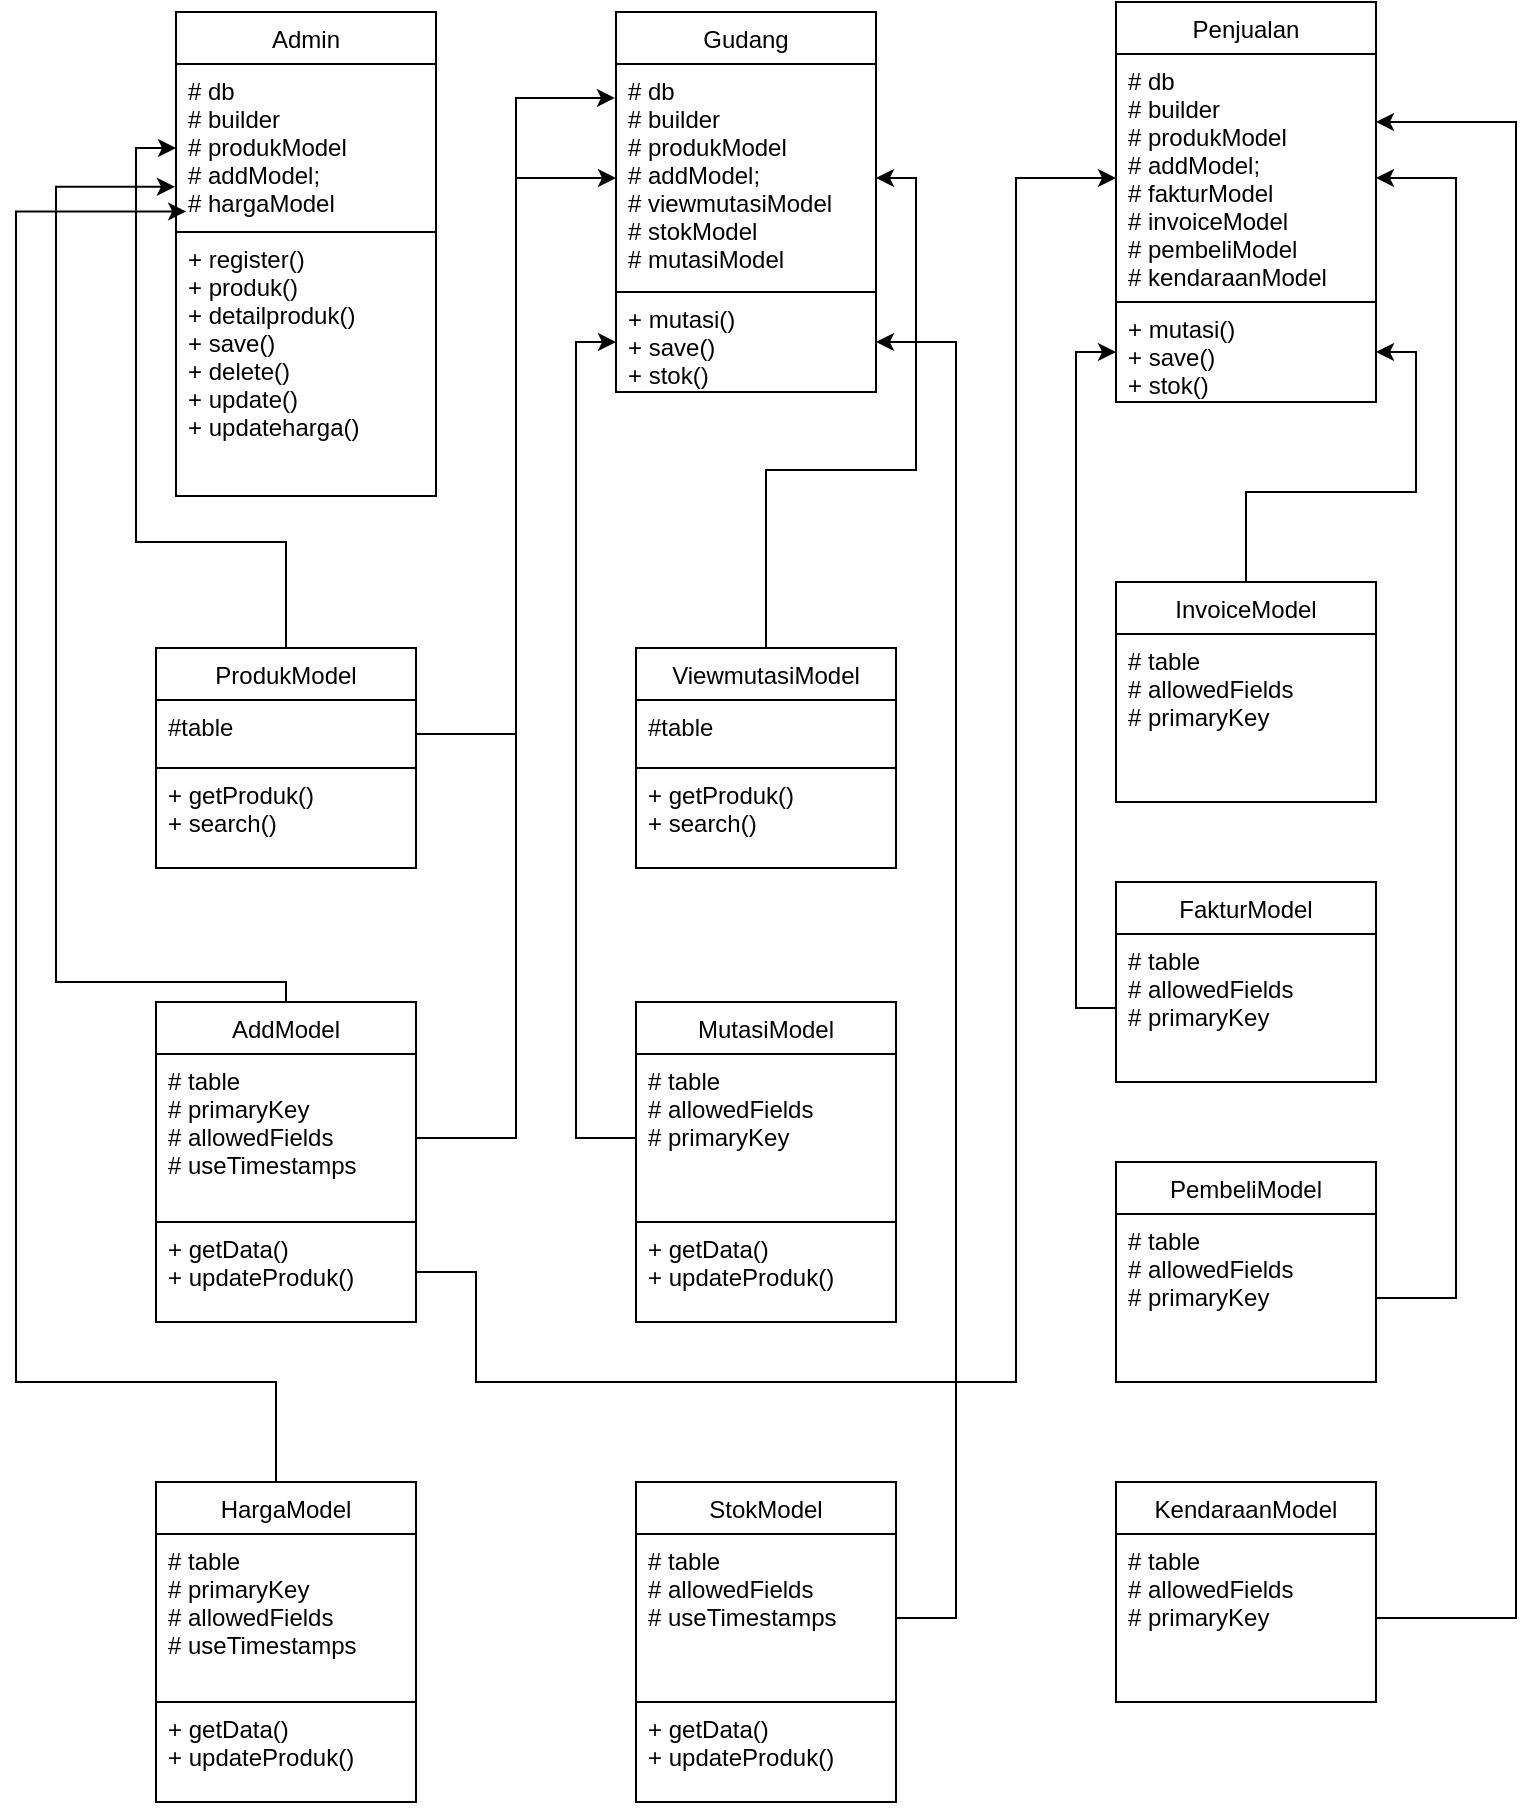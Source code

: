 <mxfile version="14.2.3" type="github">
  <diagram id="ZadvVQZouZqxKDmo43id" name="Page-1">
    <mxGraphModel dx="975" dy="430" grid="1" gridSize="10" guides="1" tooltips="1" connect="1" arrows="1" fold="1" page="1" pageScale="1" pageWidth="850" pageHeight="1100" math="0" shadow="0">
      <root>
        <mxCell id="0" />
        <mxCell id="1" parent="0" />
        <mxCell id="zm9BK-51ZprV-HkFFLnc-1" value="Admin" style="swimlane;fontStyle=0;childLayout=stackLayout;horizontal=1;startSize=26;fillColor=none;horizontalStack=0;resizeParent=1;resizeParentMax=0;resizeLast=0;collapsible=1;marginBottom=0;" parent="1" vertex="1">
          <mxGeometry x="130" y="65" width="130" height="242" as="geometry" />
        </mxCell>
        <mxCell id="zm9BK-51ZprV-HkFFLnc-2" value="# db&#xa;# builder&#xa;# produkModel&#xa;# addModel;&#xa;# hargaModel" style="text;strokeColor=none;fillColor=none;align=left;verticalAlign=top;spacingLeft=4;spacingRight=4;overflow=hidden;rotatable=0;points=[[0,0.5],[1,0.5]];portConstraint=eastwest;" parent="zm9BK-51ZprV-HkFFLnc-1" vertex="1">
          <mxGeometry y="26" width="130" height="84" as="geometry" />
        </mxCell>
        <mxCell id="zm9BK-51ZprV-HkFFLnc-4" value="+ register()&#xa;+ produk()&#xa;+ detailproduk()&#xa;+ save()&#xa;+ delete()&#xa;+ update()&#xa;+ updateharga()" style="text;fillColor=none;align=left;verticalAlign=top;spacingLeft=4;spacingRight=4;overflow=hidden;rotatable=0;points=[[0,0.5],[1,0.5]];portConstraint=eastwest;strokeColor=#000000;" parent="zm9BK-51ZprV-HkFFLnc-1" vertex="1">
          <mxGeometry y="110" width="130" height="132" as="geometry" />
        </mxCell>
        <mxCell id="zm9BK-51ZprV-HkFFLnc-5" value="Gudang" style="swimlane;fontStyle=0;childLayout=stackLayout;horizontal=1;startSize=26;fillColor=none;horizontalStack=0;resizeParent=1;resizeParentMax=0;resizeLast=0;collapsible=1;marginBottom=0;" parent="1" vertex="1">
          <mxGeometry x="350" y="65" width="130" height="190" as="geometry" />
        </mxCell>
        <mxCell id="zm9BK-51ZprV-HkFFLnc-6" value="# db&#xa;# builder&#xa;# produkModel&#xa;# addModel;&#xa;# viewmutasiModel&#xa;# stokModel&#xa;# mutasiModel" style="text;strokeColor=none;fillColor=none;align=left;verticalAlign=top;spacingLeft=4;spacingRight=4;overflow=hidden;rotatable=0;points=[[0,0.5],[1,0.5]];portConstraint=eastwest;" parent="zm9BK-51ZprV-HkFFLnc-5" vertex="1">
          <mxGeometry y="26" width="130" height="114" as="geometry" />
        </mxCell>
        <mxCell id="zm9BK-51ZprV-HkFFLnc-7" value="+ mutasi()&#xa;+ save()&#xa;+ stok()" style="text;fillColor=none;align=left;verticalAlign=top;spacingLeft=4;spacingRight=4;overflow=hidden;rotatable=0;points=[[0,0.5],[1,0.5]];portConstraint=eastwest;strokeColor=#000000;" parent="zm9BK-51ZprV-HkFFLnc-5" vertex="1">
          <mxGeometry y="140" width="130" height="50" as="geometry" />
        </mxCell>
        <mxCell id="zm9BK-51ZprV-HkFFLnc-9" value="Penjualan" style="swimlane;fontStyle=0;childLayout=stackLayout;horizontal=1;startSize=26;fillColor=none;horizontalStack=0;resizeParent=1;resizeParentMax=0;resizeLast=0;collapsible=1;marginBottom=0;" parent="1" vertex="1">
          <mxGeometry x="600" y="60" width="130" height="200" as="geometry" />
        </mxCell>
        <mxCell id="zm9BK-51ZprV-HkFFLnc-10" value="# db&#xa;# builder&#xa;# produkModel&#xa;# addModel;&#xa;# fakturModel&#xa;# invoiceModel&#xa;# pembeliModel&#xa;# kendaraanModel" style="text;strokeColor=none;fillColor=none;align=left;verticalAlign=top;spacingLeft=4;spacingRight=4;overflow=hidden;rotatable=0;points=[[0,0.5],[1,0.5]];portConstraint=eastwest;" parent="zm9BK-51ZprV-HkFFLnc-9" vertex="1">
          <mxGeometry y="26" width="130" height="124" as="geometry" />
        </mxCell>
        <mxCell id="zm9BK-51ZprV-HkFFLnc-11" value="+ mutasi()&#xa;+ save()&#xa;+ stok()" style="text;fillColor=none;align=left;verticalAlign=top;spacingLeft=4;spacingRight=4;overflow=hidden;rotatable=0;points=[[0,0.5],[1,0.5]];portConstraint=eastwest;strokeColor=#000000;" parent="zm9BK-51ZprV-HkFFLnc-9" vertex="1">
          <mxGeometry y="150" width="130" height="50" as="geometry" />
        </mxCell>
        <mxCell id="zm9BK-51ZprV-HkFFLnc-55" style="edgeStyle=orthogonalEdgeStyle;rounded=0;orthogonalLoop=1;jettySize=auto;html=1;exitX=0.5;exitY=0;exitDx=0;exitDy=0;" parent="1" source="zm9BK-51ZprV-HkFFLnc-12" target="zm9BK-51ZprV-HkFFLnc-2" edge="1">
          <mxGeometry relative="1" as="geometry">
            <Array as="points">
              <mxPoint x="185" y="330" />
              <mxPoint x="110" y="330" />
              <mxPoint x="110" y="133" />
            </Array>
          </mxGeometry>
        </mxCell>
        <mxCell id="zm9BK-51ZprV-HkFFLnc-12" value="ProdukModel" style="swimlane;fontStyle=0;childLayout=stackLayout;horizontal=1;startSize=26;fillColor=none;horizontalStack=0;resizeParent=1;resizeParentMax=0;resizeLast=0;collapsible=1;marginBottom=0;" parent="1" vertex="1">
          <mxGeometry x="120" y="383" width="130" height="110" as="geometry" />
        </mxCell>
        <mxCell id="zm9BK-51ZprV-HkFFLnc-13" value="#table" style="text;strokeColor=none;fillColor=none;align=left;verticalAlign=top;spacingLeft=4;spacingRight=4;overflow=hidden;rotatable=0;points=[[0,0.5],[1,0.5]];portConstraint=eastwest;" parent="zm9BK-51ZprV-HkFFLnc-12" vertex="1">
          <mxGeometry y="26" width="130" height="34" as="geometry" />
        </mxCell>
        <mxCell id="zm9BK-51ZprV-HkFFLnc-14" value="+ getProduk()&#xa;+ search()&#xa;" style="text;fillColor=none;align=left;verticalAlign=top;spacingLeft=4;spacingRight=4;overflow=hidden;rotatable=0;points=[[0,0.5],[1,0.5]];portConstraint=eastwest;strokeColor=#000000;" parent="zm9BK-51ZprV-HkFFLnc-12" vertex="1">
          <mxGeometry y="60" width="130" height="50" as="geometry" />
        </mxCell>
        <mxCell id="zm9BK-51ZprV-HkFFLnc-56" style="edgeStyle=orthogonalEdgeStyle;rounded=0;orthogonalLoop=1;jettySize=auto;html=1;exitX=0.5;exitY=0;exitDx=0;exitDy=0;entryX=-0.004;entryY=0.731;entryDx=0;entryDy=0;entryPerimeter=0;" parent="1" source="zm9BK-51ZprV-HkFFLnc-16" target="zm9BK-51ZprV-HkFFLnc-2" edge="1">
          <mxGeometry relative="1" as="geometry">
            <Array as="points">
              <mxPoint x="185" y="550" />
              <mxPoint x="70" y="550" />
              <mxPoint x="70" y="152" />
            </Array>
          </mxGeometry>
        </mxCell>
        <mxCell id="zm9BK-51ZprV-HkFFLnc-16" value="AddModel" style="swimlane;fontStyle=0;childLayout=stackLayout;horizontal=1;startSize=26;fillColor=none;horizontalStack=0;resizeParent=1;resizeParentMax=0;resizeLast=0;collapsible=1;marginBottom=0;" parent="1" vertex="1">
          <mxGeometry x="120" y="560" width="130" height="160" as="geometry" />
        </mxCell>
        <mxCell id="zm9BK-51ZprV-HkFFLnc-17" value="# table&#xa;# primaryKey&#xa;# allowedFields&#xa;# useTimestamps" style="text;strokeColor=none;fillColor=none;align=left;verticalAlign=top;spacingLeft=4;spacingRight=4;overflow=hidden;rotatable=0;points=[[0,0.5],[1,0.5]];portConstraint=eastwest;" parent="zm9BK-51ZprV-HkFFLnc-16" vertex="1">
          <mxGeometry y="26" width="130" height="84" as="geometry" />
        </mxCell>
        <mxCell id="zm9BK-51ZprV-HkFFLnc-18" value="+ getData()&#xa;+ updateProduk()&#xa;" style="text;fillColor=none;align=left;verticalAlign=top;spacingLeft=4;spacingRight=4;overflow=hidden;rotatable=0;points=[[0,0.5],[1,0.5]];portConstraint=eastwest;strokeColor=#000000;" parent="zm9BK-51ZprV-HkFFLnc-16" vertex="1">
          <mxGeometry y="110" width="130" height="50" as="geometry" />
        </mxCell>
        <mxCell id="zm9BK-51ZprV-HkFFLnc-60" style="edgeStyle=orthogonalEdgeStyle;rounded=0;orthogonalLoop=1;jettySize=auto;html=1;exitX=0.5;exitY=0;exitDx=0;exitDy=0;" parent="1" source="zm9BK-51ZprV-HkFFLnc-26" target="zm9BK-51ZprV-HkFFLnc-6" edge="1">
          <mxGeometry relative="1" as="geometry" />
        </mxCell>
        <mxCell id="zm9BK-51ZprV-HkFFLnc-26" value="ViewmutasiModel" style="swimlane;fontStyle=0;childLayout=stackLayout;horizontal=1;startSize=26;fillColor=none;horizontalStack=0;resizeParent=1;resizeParentMax=0;resizeLast=0;collapsible=1;marginBottom=0;" parent="1" vertex="1">
          <mxGeometry x="360" y="383" width="130" height="110" as="geometry" />
        </mxCell>
        <mxCell id="zm9BK-51ZprV-HkFFLnc-27" value="#table" style="text;strokeColor=none;fillColor=none;align=left;verticalAlign=top;spacingLeft=4;spacingRight=4;overflow=hidden;rotatable=0;points=[[0,0.5],[1,0.5]];portConstraint=eastwest;" parent="zm9BK-51ZprV-HkFFLnc-26" vertex="1">
          <mxGeometry y="26" width="130" height="34" as="geometry" />
        </mxCell>
        <mxCell id="zm9BK-51ZprV-HkFFLnc-28" value="+ getProduk()&#xa;+ search()&#xa;" style="text;fillColor=none;align=left;verticalAlign=top;spacingLeft=4;spacingRight=4;overflow=hidden;rotatable=0;points=[[0,0.5],[1,0.5]];portConstraint=eastwest;strokeColor=#000000;" parent="zm9BK-51ZprV-HkFFLnc-26" vertex="1">
          <mxGeometry y="60" width="130" height="50" as="geometry" />
        </mxCell>
        <mxCell id="zm9BK-51ZprV-HkFFLnc-29" value="StokModel" style="swimlane;fontStyle=0;childLayout=stackLayout;horizontal=1;startSize=26;fillColor=none;horizontalStack=0;resizeParent=1;resizeParentMax=0;resizeLast=0;collapsible=1;marginBottom=0;" parent="1" vertex="1">
          <mxGeometry x="360" y="800" width="130" height="160" as="geometry" />
        </mxCell>
        <mxCell id="zm9BK-51ZprV-HkFFLnc-30" value="# table&#xa;# allowedFields&#xa;# useTimestamps" style="text;strokeColor=none;fillColor=none;align=left;verticalAlign=top;spacingLeft=4;spacingRight=4;overflow=hidden;rotatable=0;points=[[0,0.5],[1,0.5]];portConstraint=eastwest;" parent="zm9BK-51ZprV-HkFFLnc-29" vertex="1">
          <mxGeometry y="26" width="130" height="84" as="geometry" />
        </mxCell>
        <mxCell id="zm9BK-51ZprV-HkFFLnc-31" value="+ getData()&#xa;+ updateProduk()&#xa;" style="text;fillColor=none;align=left;verticalAlign=top;spacingLeft=4;spacingRight=4;overflow=hidden;rotatable=0;points=[[0,0.5],[1,0.5]];portConstraint=eastwest;strokeColor=#000000;" parent="zm9BK-51ZprV-HkFFLnc-29" vertex="1">
          <mxGeometry y="110" width="130" height="50" as="geometry" />
        </mxCell>
        <mxCell id="zm9BK-51ZprV-HkFFLnc-32" value="MutasiModel" style="swimlane;fontStyle=0;childLayout=stackLayout;horizontal=1;startSize=26;fillColor=none;horizontalStack=0;resizeParent=1;resizeParentMax=0;resizeLast=0;collapsible=1;marginBottom=0;" parent="1" vertex="1">
          <mxGeometry x="360" y="560" width="130" height="160" as="geometry" />
        </mxCell>
        <mxCell id="zm9BK-51ZprV-HkFFLnc-33" value="# table&#xa;# allowedFields&#xa;# primaryKey" style="text;strokeColor=none;fillColor=none;align=left;verticalAlign=top;spacingLeft=4;spacingRight=4;overflow=hidden;rotatable=0;points=[[0,0.5],[1,0.5]];portConstraint=eastwest;" parent="zm9BK-51ZprV-HkFFLnc-32" vertex="1">
          <mxGeometry y="26" width="130" height="84" as="geometry" />
        </mxCell>
        <mxCell id="zm9BK-51ZprV-HkFFLnc-34" value="+ getData()&#xa;+ updateProduk()&#xa;" style="text;fillColor=none;align=left;verticalAlign=top;spacingLeft=4;spacingRight=4;overflow=hidden;rotatable=0;points=[[0,0.5],[1,0.5]];portConstraint=eastwest;strokeColor=#000000;" parent="zm9BK-51ZprV-HkFFLnc-32" vertex="1">
          <mxGeometry y="110" width="130" height="50" as="geometry" />
        </mxCell>
        <mxCell id="zm9BK-51ZprV-HkFFLnc-35" value="FakturModel" style="swimlane;fontStyle=0;childLayout=stackLayout;horizontal=1;startSize=26;fillColor=none;horizontalStack=0;resizeParent=1;resizeParentMax=0;resizeLast=0;collapsible=1;marginBottom=0;" parent="1" vertex="1">
          <mxGeometry x="600" y="500" width="130" height="100" as="geometry" />
        </mxCell>
        <mxCell id="zm9BK-51ZprV-HkFFLnc-36" value="# table&#xa;# allowedFields&#xa;# primaryKey" style="text;strokeColor=none;fillColor=none;align=left;verticalAlign=top;spacingLeft=4;spacingRight=4;overflow=hidden;rotatable=0;points=[[0,0.5],[1,0.5]];portConstraint=eastwest;" parent="zm9BK-51ZprV-HkFFLnc-35" vertex="1">
          <mxGeometry y="26" width="130" height="74" as="geometry" />
        </mxCell>
        <mxCell id="zm9BK-51ZprV-HkFFLnc-38" value="KendaraanModel" style="swimlane;fontStyle=0;childLayout=stackLayout;horizontal=1;startSize=26;fillColor=none;horizontalStack=0;resizeParent=1;resizeParentMax=0;resizeLast=0;collapsible=1;marginBottom=0;" parent="1" vertex="1">
          <mxGeometry x="600" y="800" width="130" height="110" as="geometry" />
        </mxCell>
        <mxCell id="zm9BK-51ZprV-HkFFLnc-39" value="# table&#xa;# allowedFields&#xa;# primaryKey" style="text;strokeColor=none;fillColor=none;align=left;verticalAlign=top;spacingLeft=4;spacingRight=4;overflow=hidden;rotatable=0;points=[[0,0.5],[1,0.5]];portConstraint=eastwest;" parent="zm9BK-51ZprV-HkFFLnc-38" vertex="1">
          <mxGeometry y="26" width="130" height="84" as="geometry" />
        </mxCell>
        <mxCell id="zm9BK-51ZprV-HkFFLnc-40" value="PembeliModel" style="swimlane;fontStyle=0;childLayout=stackLayout;horizontal=1;startSize=26;fillColor=none;horizontalStack=0;resizeParent=1;resizeParentMax=0;resizeLast=0;collapsible=1;marginBottom=0;" parent="1" vertex="1">
          <mxGeometry x="600" y="640" width="130" height="110" as="geometry" />
        </mxCell>
        <mxCell id="zm9BK-51ZprV-HkFFLnc-41" value="# table&#xa;# allowedFields&#xa;# primaryKey" style="text;strokeColor=none;fillColor=none;align=left;verticalAlign=top;spacingLeft=4;spacingRight=4;overflow=hidden;rotatable=0;points=[[0,0.5],[1,0.5]];portConstraint=eastwest;" parent="zm9BK-51ZprV-HkFFLnc-40" vertex="1">
          <mxGeometry y="26" width="130" height="84" as="geometry" />
        </mxCell>
        <mxCell id="zm9BK-51ZprV-HkFFLnc-64" style="edgeStyle=orthogonalEdgeStyle;rounded=0;orthogonalLoop=1;jettySize=auto;html=1;exitX=0.5;exitY=0;exitDx=0;exitDy=0;" parent="1" source="zm9BK-51ZprV-HkFFLnc-42" target="zm9BK-51ZprV-HkFFLnc-11" edge="1">
          <mxGeometry relative="1" as="geometry" />
        </mxCell>
        <mxCell id="zm9BK-51ZprV-HkFFLnc-42" value="InvoiceModel" style="swimlane;fontStyle=0;childLayout=stackLayout;horizontal=1;startSize=26;fillColor=none;horizontalStack=0;resizeParent=1;resizeParentMax=0;resizeLast=0;collapsible=1;marginBottom=0;" parent="1" vertex="1">
          <mxGeometry x="600" y="350" width="130" height="110" as="geometry" />
        </mxCell>
        <mxCell id="zm9BK-51ZprV-HkFFLnc-43" value="# table&#xa;# allowedFields&#xa;# primaryKey" style="text;strokeColor=none;fillColor=none;align=left;verticalAlign=top;spacingLeft=4;spacingRight=4;overflow=hidden;rotatable=0;points=[[0,0.5],[1,0.5]];portConstraint=eastwest;" parent="zm9BK-51ZprV-HkFFLnc-42" vertex="1">
          <mxGeometry y="26" width="130" height="84" as="geometry" />
        </mxCell>
        <mxCell id="zm9BK-51ZprV-HkFFLnc-57" style="edgeStyle=orthogonalEdgeStyle;rounded=0;orthogonalLoop=1;jettySize=auto;html=1;exitX=0;exitY=0;exitDx=0;exitDy=0;entryX=0.039;entryY=-0.078;entryDx=0;entryDy=0;entryPerimeter=0;" parent="1" source="zm9BK-51ZprV-HkFFLnc-48" target="zm9BK-51ZprV-HkFFLnc-4" edge="1">
          <mxGeometry relative="1" as="geometry">
            <Array as="points">
              <mxPoint x="180" y="800" />
              <mxPoint x="180" y="750" />
              <mxPoint x="50" y="750" />
              <mxPoint x="50" y="165" />
            </Array>
          </mxGeometry>
        </mxCell>
        <mxCell id="zm9BK-51ZprV-HkFFLnc-48" value="HargaModel" style="swimlane;fontStyle=0;childLayout=stackLayout;horizontal=1;startSize=26;fillColor=none;horizontalStack=0;resizeParent=1;resizeParentMax=0;resizeLast=0;collapsible=1;marginBottom=0;" parent="1" vertex="1">
          <mxGeometry x="120" y="800" width="130" height="160" as="geometry" />
        </mxCell>
        <mxCell id="zm9BK-51ZprV-HkFFLnc-49" value="# table&#xa;# primaryKey&#xa;# allowedFields&#xa;# useTimestamps" style="text;strokeColor=none;fillColor=none;align=left;verticalAlign=top;spacingLeft=4;spacingRight=4;overflow=hidden;rotatable=0;points=[[0,0.5],[1,0.5]];portConstraint=eastwest;" parent="zm9BK-51ZprV-HkFFLnc-48" vertex="1">
          <mxGeometry y="26" width="130" height="84" as="geometry" />
        </mxCell>
        <mxCell id="zm9BK-51ZprV-HkFFLnc-50" value="+ getData()&#xa;+ updateProduk()&#xa;" style="text;fillColor=none;align=left;verticalAlign=top;spacingLeft=4;spacingRight=4;overflow=hidden;rotatable=0;points=[[0,0.5],[1,0.5]];portConstraint=eastwest;strokeColor=#000000;" parent="zm9BK-51ZprV-HkFFLnc-48" vertex="1">
          <mxGeometry y="110" width="130" height="50" as="geometry" />
        </mxCell>
        <mxCell id="zm9BK-51ZprV-HkFFLnc-58" style="edgeStyle=orthogonalEdgeStyle;rounded=0;orthogonalLoop=1;jettySize=auto;html=1;exitX=1;exitY=0.5;exitDx=0;exitDy=0;entryX=-0.004;entryY=0.149;entryDx=0;entryDy=0;entryPerimeter=0;" parent="1" source="zm9BK-51ZprV-HkFFLnc-13" target="zm9BK-51ZprV-HkFFLnc-6" edge="1">
          <mxGeometry relative="1" as="geometry" />
        </mxCell>
        <mxCell id="zm9BK-51ZprV-HkFFLnc-59" style="edgeStyle=orthogonalEdgeStyle;rounded=0;orthogonalLoop=1;jettySize=auto;html=1;exitX=1;exitY=0.5;exitDx=0;exitDy=0;entryX=0;entryY=0.5;entryDx=0;entryDy=0;" parent="1" source="zm9BK-51ZprV-HkFFLnc-17" target="zm9BK-51ZprV-HkFFLnc-6" edge="1">
          <mxGeometry relative="1" as="geometry" />
        </mxCell>
        <mxCell id="zm9BK-51ZprV-HkFFLnc-61" style="edgeStyle=orthogonalEdgeStyle;rounded=0;orthogonalLoop=1;jettySize=auto;html=1;exitX=1;exitY=0.5;exitDx=0;exitDy=0;" parent="1" source="zm9BK-51ZprV-HkFFLnc-30" target="zm9BK-51ZprV-HkFFLnc-7" edge="1">
          <mxGeometry relative="1" as="geometry">
            <Array as="points">
              <mxPoint x="520" y="868" />
              <mxPoint x="520" y="230" />
            </Array>
          </mxGeometry>
        </mxCell>
        <mxCell id="zm9BK-51ZprV-HkFFLnc-62" style="edgeStyle=orthogonalEdgeStyle;rounded=0;orthogonalLoop=1;jettySize=auto;html=1;entryX=0;entryY=0.5;entryDx=0;entryDy=0;" parent="1" source="zm9BK-51ZprV-HkFFLnc-33" target="zm9BK-51ZprV-HkFFLnc-7" edge="1">
          <mxGeometry relative="1" as="geometry" />
        </mxCell>
        <mxCell id="zm9BK-51ZprV-HkFFLnc-63" style="edgeStyle=orthogonalEdgeStyle;rounded=0;orthogonalLoop=1;jettySize=auto;html=1;exitX=1;exitY=0.5;exitDx=0;exitDy=0;entryX=0;entryY=0.5;entryDx=0;entryDy=0;" parent="1" source="zm9BK-51ZprV-HkFFLnc-18" target="zm9BK-51ZprV-HkFFLnc-10" edge="1">
          <mxGeometry relative="1" as="geometry">
            <Array as="points">
              <mxPoint x="280" y="695" />
              <mxPoint x="280" y="750" />
              <mxPoint x="550" y="750" />
              <mxPoint x="550" y="148" />
            </Array>
          </mxGeometry>
        </mxCell>
        <mxCell id="zm9BK-51ZprV-HkFFLnc-66" style="edgeStyle=orthogonalEdgeStyle;rounded=0;orthogonalLoop=1;jettySize=auto;html=1;exitX=0;exitY=0.5;exitDx=0;exitDy=0;entryX=0;entryY=0.5;entryDx=0;entryDy=0;" parent="1" source="zm9BK-51ZprV-HkFFLnc-36" target="zm9BK-51ZprV-HkFFLnc-11" edge="1">
          <mxGeometry relative="1" as="geometry" />
        </mxCell>
        <mxCell id="zm9BK-51ZprV-HkFFLnc-67" style="edgeStyle=orthogonalEdgeStyle;rounded=0;orthogonalLoop=1;jettySize=auto;html=1;exitX=1;exitY=0.5;exitDx=0;exitDy=0;entryX=1;entryY=0.5;entryDx=0;entryDy=0;" parent="1" source="zm9BK-51ZprV-HkFFLnc-41" target="zm9BK-51ZprV-HkFFLnc-10" edge="1">
          <mxGeometry relative="1" as="geometry">
            <Array as="points">
              <mxPoint x="770" y="708" />
              <mxPoint x="770" y="148" />
            </Array>
          </mxGeometry>
        </mxCell>
        <mxCell id="zm9BK-51ZprV-HkFFLnc-68" style="edgeStyle=orthogonalEdgeStyle;rounded=0;orthogonalLoop=1;jettySize=auto;html=1;exitX=1;exitY=0.5;exitDx=0;exitDy=0;" parent="1" source="zm9BK-51ZprV-HkFFLnc-39" target="zm9BK-51ZprV-HkFFLnc-10" edge="1">
          <mxGeometry relative="1" as="geometry">
            <Array as="points">
              <mxPoint x="800" y="868" />
              <mxPoint x="800" y="120" />
            </Array>
          </mxGeometry>
        </mxCell>
      </root>
    </mxGraphModel>
  </diagram>
</mxfile>
